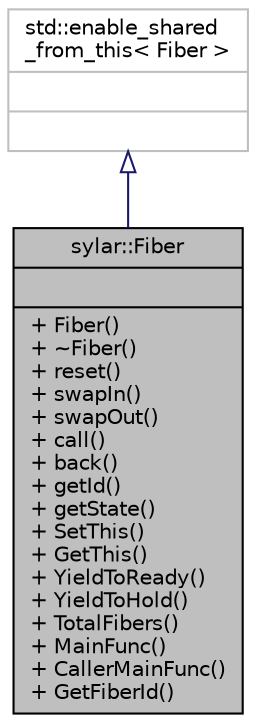 digraph "sylar::Fiber"
{
 // LATEX_PDF_SIZE
  edge [fontname="Helvetica",fontsize="10",labelfontname="Helvetica",labelfontsize="10"];
  node [fontname="Helvetica",fontsize="10",shape=record];
  Node1 [label="{sylar::Fiber\n||+ Fiber()\l+ ~Fiber()\l+ reset()\l+ swapIn()\l+ swapOut()\l+ call()\l+ back()\l+ getId()\l+ getState()\l+ SetThis()\l+ GetThis()\l+ YieldToReady()\l+ YieldToHold()\l+ TotalFibers()\l+ MainFunc()\l+ CallerMainFunc()\l+ GetFiberId()\l}",height=0.2,width=0.4,color="black", fillcolor="grey75", style="filled", fontcolor="black",tooltip="协程类"];
  Node2 -> Node1 [dir="back",color="midnightblue",fontsize="10",style="solid",arrowtail="onormal"];
  Node2 [label="{std::enable_shared\l_from_this\< Fiber \>\n||}",height=0.2,width=0.4,color="grey75", fillcolor="white", style="filled",tooltip=" "];
}

